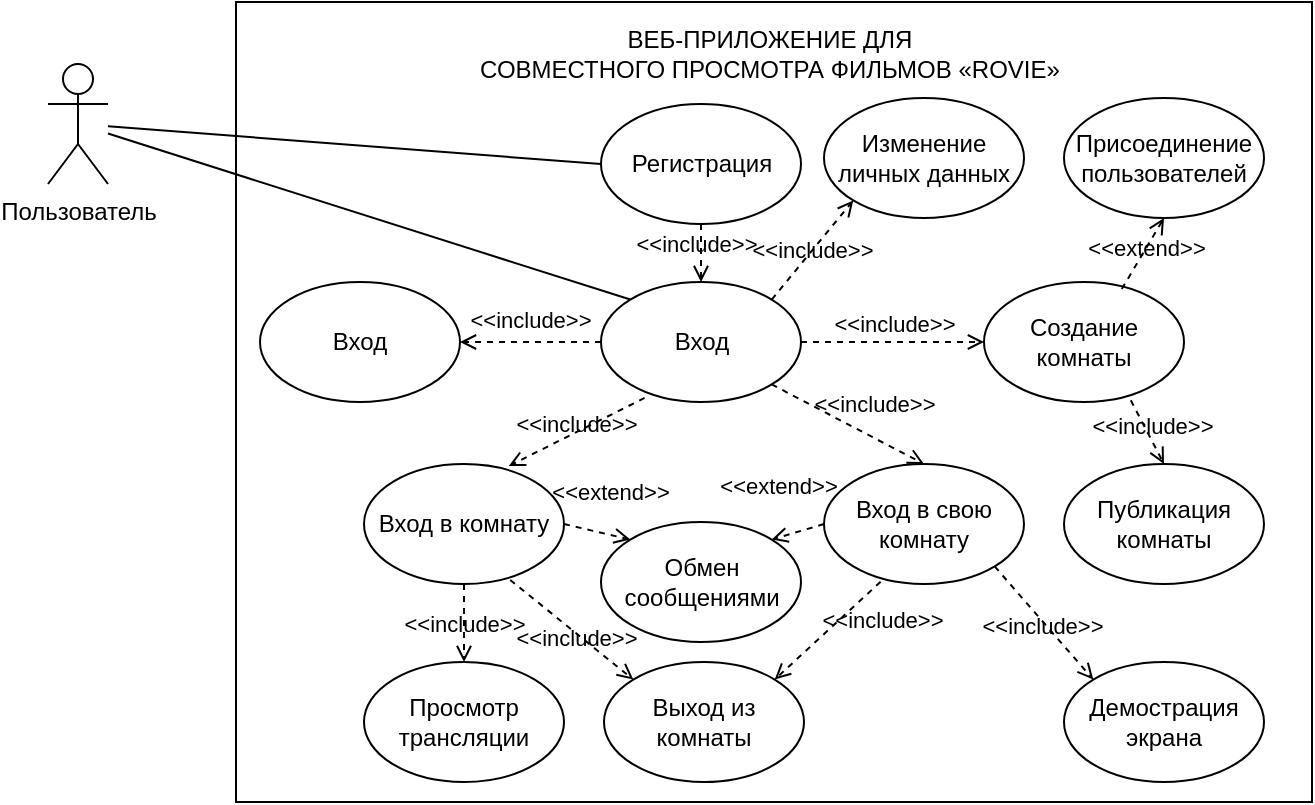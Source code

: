 <mxfile version="21.3.2" type="device">
  <diagram name="Page-1" id="42789a77-a242-8287-6e28-9cd8cfd52e62">
    <mxGraphModel dx="996" dy="581" grid="0" gridSize="10" guides="1" tooltips="1" connect="1" arrows="1" fold="1" page="1" pageScale="1" pageWidth="1100" pageHeight="850" background="none" math="0" shadow="0">
      <root>
        <mxCell id="0" />
        <mxCell id="1" parent="0" />
        <mxCell id="KwG3Jb2PW4bPFZMdg0zC-44" value="" style="rounded=0;whiteSpace=wrap;html=1;" parent="1" vertex="1">
          <mxGeometry x="271" y="210" width="538" height="400" as="geometry" />
        </mxCell>
        <mxCell id="KwG3Jb2PW4bPFZMdg0zC-1" value="Пользователь" style="shape=umlActor;verticalLabelPosition=bottom;verticalAlign=top;html=1;" parent="1" vertex="1">
          <mxGeometry x="177" y="241" width="30" height="60" as="geometry" />
        </mxCell>
        <mxCell id="KwG3Jb2PW4bPFZMdg0zC-4" value="" style="endArrow=none;html=1;rounded=0;entryX=0;entryY=0.5;entryDx=0;entryDy=0;" parent="1" target="KwG3Jb2PW4bPFZMdg0zC-6" edge="1" source="KwG3Jb2PW4bPFZMdg0zC-1">
          <mxGeometry width="50" height="50" relative="1" as="geometry">
            <mxPoint x="305" y="330" as="sourcePoint" />
            <mxPoint x="509" y="331" as="targetPoint" />
          </mxGeometry>
        </mxCell>
        <mxCell id="KwG3Jb2PW4bPFZMdg0zC-6" value="Регистрация" style="ellipse;whiteSpace=wrap;html=1;" parent="1" vertex="1">
          <mxGeometry x="453.5" y="261" width="100" height="60" as="geometry" />
        </mxCell>
        <mxCell id="KwG3Jb2PW4bPFZMdg0zC-7" value="Вход" style="ellipse;whiteSpace=wrap;html=1;" parent="1" vertex="1">
          <mxGeometry x="453.5" y="350" width="100" height="60" as="geometry" />
        </mxCell>
        <mxCell id="KwG3Jb2PW4bPFZMdg0zC-8" value="" style="endArrow=none;html=1;rounded=0;entryX=0;entryY=0;entryDx=0;entryDy=0;" parent="1" target="KwG3Jb2PW4bPFZMdg0zC-7" edge="1" source="KwG3Jb2PW4bPFZMdg0zC-1">
          <mxGeometry width="50" height="50" relative="1" as="geometry">
            <mxPoint x="302" y="288" as="sourcePoint" />
            <mxPoint x="539" y="371" as="targetPoint" />
          </mxGeometry>
        </mxCell>
        <mxCell id="KwG3Jb2PW4bPFZMdg0zC-9" value="Изменение личных данных" style="ellipse;whiteSpace=wrap;html=1;" parent="1" vertex="1">
          <mxGeometry x="565" y="258" width="100" height="60" as="geometry" />
        </mxCell>
        <mxCell id="KwG3Jb2PW4bPFZMdg0zC-10" value="Создание комнаты" style="ellipse;whiteSpace=wrap;html=1;" parent="1" vertex="1">
          <mxGeometry x="645" y="350" width="100" height="60" as="geometry" />
        </mxCell>
        <mxCell id="KwG3Jb2PW4bPFZMdg0zC-11" value="Присоединение пользователей" style="ellipse;whiteSpace=wrap;html=1;" parent="1" vertex="1">
          <mxGeometry x="685" y="258" width="100" height="60" as="geometry" />
        </mxCell>
        <mxCell id="KwG3Jb2PW4bPFZMdg0zC-12" value="Публикация комнаты" style="ellipse;whiteSpace=wrap;html=1;" parent="1" vertex="1">
          <mxGeometry x="685" y="441" width="100" height="60" as="geometry" />
        </mxCell>
        <mxCell id="KwG3Jb2PW4bPFZMdg0zC-13" value="Вход в комнату" style="ellipse;whiteSpace=wrap;html=1;" parent="1" vertex="1">
          <mxGeometry x="335" y="441" width="100" height="60" as="geometry" />
        </mxCell>
        <mxCell id="KwG3Jb2PW4bPFZMdg0zC-14" value="Вход в свою комнату" style="ellipse;whiteSpace=wrap;html=1;" parent="1" vertex="1">
          <mxGeometry x="565" y="441" width="100" height="60" as="geometry" />
        </mxCell>
        <mxCell id="KwG3Jb2PW4bPFZMdg0zC-15" value="Демострация экрана" style="ellipse;whiteSpace=wrap;html=1;" parent="1" vertex="1">
          <mxGeometry x="685" y="540" width="100" height="60" as="geometry" />
        </mxCell>
        <mxCell id="KwG3Jb2PW4bPFZMdg0zC-16" value="Обмен сообщениями" style="ellipse;whiteSpace=wrap;html=1;" parent="1" vertex="1">
          <mxGeometry x="453.5" y="470" width="100" height="60" as="geometry" />
        </mxCell>
        <mxCell id="KwG3Jb2PW4bPFZMdg0zC-17" value="Выход из комнаты" style="ellipse;whiteSpace=wrap;html=1;" parent="1" vertex="1">
          <mxGeometry x="455" y="540" width="100" height="60" as="geometry" />
        </mxCell>
        <mxCell id="KwG3Jb2PW4bPFZMdg0zC-31" value="&amp;lt;&amp;lt;include&amp;gt;&amp;gt;" style="html=1;verticalAlign=bottom;labelBackgroundColor=none;endArrow=open;endFill=0;dashed=1;rounded=0;exitX=1;exitY=1;exitDx=0;exitDy=0;entryX=0;entryY=0;entryDx=0;entryDy=0;" parent="1" source="KwG3Jb2PW4bPFZMdg0zC-14" target="KwG3Jb2PW4bPFZMdg0zC-15" edge="1">
          <mxGeometry x="0.186" y="-8" width="160" relative="1" as="geometry">
            <mxPoint x="869" y="641" as="sourcePoint" />
            <mxPoint x="1029" y="641" as="targetPoint" />
            <mxPoint as="offset" />
          </mxGeometry>
        </mxCell>
        <mxCell id="KwG3Jb2PW4bPFZMdg0zC-32" value="&amp;lt;&amp;lt;extend&amp;gt;&amp;gt;" style="html=1;verticalAlign=bottom;labelBackgroundColor=none;endArrow=open;endFill=0;dashed=1;rounded=0;exitX=0.689;exitY=0.058;exitDx=0;exitDy=0;entryX=0.5;entryY=1;entryDx=0;entryDy=0;exitPerimeter=0;" parent="1" source="KwG3Jb2PW4bPFZMdg0zC-10" target="KwG3Jb2PW4bPFZMdg0zC-11" edge="1">
          <mxGeometry x="-0.216" y="-5" width="160" relative="1" as="geometry">
            <mxPoint x="859" y="441" as="sourcePoint" />
            <mxPoint x="1019" y="441" as="targetPoint" />
            <mxPoint as="offset" />
          </mxGeometry>
        </mxCell>
        <mxCell id="KwG3Jb2PW4bPFZMdg0zC-34" value="&amp;lt;&amp;lt;extend&amp;gt;&amp;gt;" style="html=1;verticalAlign=bottom;labelBackgroundColor=none;endArrow=open;endFill=0;dashed=1;rounded=0;exitX=1;exitY=0.5;exitDx=0;exitDy=0;entryX=0;entryY=0;entryDx=0;entryDy=0;" parent="1" source="KwG3Jb2PW4bPFZMdg0zC-13" target="KwG3Jb2PW4bPFZMdg0zC-16" edge="1">
          <mxGeometry x="0.238" y="12" width="160" relative="1" as="geometry">
            <mxPoint x="319" y="551" as="sourcePoint" />
            <mxPoint x="479" y="551" as="targetPoint" />
            <mxPoint as="offset" />
          </mxGeometry>
        </mxCell>
        <mxCell id="KwG3Jb2PW4bPFZMdg0zC-36" value="&amp;lt;&amp;lt;include&amp;gt;&amp;gt;" style="html=1;verticalAlign=bottom;labelBackgroundColor=none;endArrow=open;endFill=0;dashed=1;rounded=0;exitX=1;exitY=0;exitDx=0;exitDy=0;entryX=0;entryY=1;entryDx=0;entryDy=0;" parent="1" source="KwG3Jb2PW4bPFZMdg0zC-7" target="KwG3Jb2PW4bPFZMdg0zC-9" edge="1">
          <mxGeometry x="-0.219" y="-5" width="160" relative="1" as="geometry">
            <mxPoint x="489" y="621" as="sourcePoint" />
            <mxPoint x="649" y="621" as="targetPoint" />
            <mxPoint as="offset" />
          </mxGeometry>
        </mxCell>
        <mxCell id="KwG3Jb2PW4bPFZMdg0zC-37" value="&amp;lt;&amp;lt;include&amp;gt;&amp;gt;" style="html=1;verticalAlign=bottom;labelBackgroundColor=none;endArrow=open;endFill=0;dashed=1;rounded=0;exitX=1;exitY=0.5;exitDx=0;exitDy=0;entryX=0;entryY=0.5;entryDx=0;entryDy=0;" parent="1" source="KwG3Jb2PW4bPFZMdg0zC-7" target="KwG3Jb2PW4bPFZMdg0zC-10" edge="1">
          <mxGeometry width="160" relative="1" as="geometry">
            <mxPoint x="509" y="641" as="sourcePoint" />
            <mxPoint x="669" y="641" as="targetPoint" />
          </mxGeometry>
        </mxCell>
        <mxCell id="KwG3Jb2PW4bPFZMdg0zC-38" value="&amp;lt;&amp;lt;include&amp;gt;&amp;gt;" style="html=1;verticalAlign=bottom;labelBackgroundColor=none;endArrow=open;endFill=0;dashed=1;rounded=0;exitX=0.218;exitY=0.966;exitDx=0;exitDy=0;entryX=0.724;entryY=0.017;entryDx=0;entryDy=0;entryPerimeter=0;exitPerimeter=0;" parent="1" source="KwG3Jb2PW4bPFZMdg0zC-7" target="KwG3Jb2PW4bPFZMdg0zC-13" edge="1">
          <mxGeometry x="0.071" y="4" width="160" relative="1" as="geometry">
            <mxPoint x="449" y="671" as="sourcePoint" />
            <mxPoint x="609" y="671" as="targetPoint" />
            <mxPoint as="offset" />
          </mxGeometry>
        </mxCell>
        <mxCell id="KwG3Jb2PW4bPFZMdg0zC-39" value="&amp;lt;&amp;lt;include&amp;gt;&amp;gt;" style="html=1;verticalAlign=bottom;labelBackgroundColor=none;endArrow=open;endFill=0;dashed=1;rounded=0;exitX=0.734;exitY=0.986;exitDx=0;exitDy=0;exitPerimeter=0;entryX=0.5;entryY=0;entryDx=0;entryDy=0;" parent="1" source="KwG3Jb2PW4bPFZMdg0zC-10" target="KwG3Jb2PW4bPFZMdg0zC-12" edge="1">
          <mxGeometry x="0.325" y="-1" width="160" relative="1" as="geometry">
            <mxPoint x="439" y="691" as="sourcePoint" />
            <mxPoint x="759" y="440" as="targetPoint" />
            <mxPoint as="offset" />
          </mxGeometry>
        </mxCell>
        <mxCell id="KwG3Jb2PW4bPFZMdg0zC-40" value="&amp;lt;&amp;lt;include&amp;gt;&amp;gt;" style="html=1;verticalAlign=bottom;labelBackgroundColor=none;endArrow=open;endFill=0;dashed=1;rounded=0;exitX=0.731;exitY=0.966;exitDx=0;exitDy=0;entryX=0;entryY=0;entryDx=0;entryDy=0;exitPerimeter=0;" parent="1" source="KwG3Jb2PW4bPFZMdg0zC-13" target="KwG3Jb2PW4bPFZMdg0zC-17" edge="1">
          <mxGeometry x="0.241" y="-9" width="160" relative="1" as="geometry">
            <mxPoint x="329" y="631" as="sourcePoint" />
            <mxPoint x="489" y="631" as="targetPoint" />
            <mxPoint as="offset" />
          </mxGeometry>
        </mxCell>
        <mxCell id="KwG3Jb2PW4bPFZMdg0zC-41" value="&amp;lt;&amp;lt;include&amp;gt;&amp;gt;" style="html=1;verticalAlign=bottom;labelBackgroundColor=none;endArrow=open;endFill=0;dashed=1;rounded=0;exitX=0.283;exitY=0.981;exitDx=0;exitDy=0;entryX=1;entryY=0;entryDx=0;entryDy=0;exitPerimeter=0;" parent="1" source="KwG3Jb2PW4bPFZMdg0zC-14" target="KwG3Jb2PW4bPFZMdg0zC-17" edge="1">
          <mxGeometry x="-0.482" y="21" width="160" relative="1" as="geometry">
            <mxPoint x="379" y="681" as="sourcePoint" />
            <mxPoint x="539" y="681" as="targetPoint" />
            <mxPoint as="offset" />
          </mxGeometry>
        </mxCell>
        <mxCell id="KwG3Jb2PW4bPFZMdg0zC-45" value="&amp;lt;&amp;lt;extend&amp;gt;&amp;gt;" style="html=1;verticalAlign=bottom;labelBackgroundColor=none;endArrow=open;endFill=0;dashed=1;rounded=0;exitX=0;exitY=0.5;exitDx=0;exitDy=0;entryX=1;entryY=0;entryDx=0;entryDy=0;" parent="1" source="KwG3Jb2PW4bPFZMdg0zC-14" target="KwG3Jb2PW4bPFZMdg0zC-16" edge="1">
          <mxGeometry x="0.389" y="-16" width="160" relative="1" as="geometry">
            <mxPoint x="445" y="481" as="sourcePoint" />
            <mxPoint x="480" y="509" as="targetPoint" />
            <mxPoint as="offset" />
          </mxGeometry>
        </mxCell>
        <mxCell id="KwG3Jb2PW4bPFZMdg0zC-47" value="Просмотр трансляции" style="ellipse;whiteSpace=wrap;html=1;" parent="1" vertex="1">
          <mxGeometry x="335" y="540" width="100" height="60" as="geometry" />
        </mxCell>
        <mxCell id="KwG3Jb2PW4bPFZMdg0zC-48" value="&amp;lt;&amp;lt;include&amp;gt;&amp;gt;" style="html=1;verticalAlign=bottom;labelBackgroundColor=none;endArrow=open;endFill=0;dashed=1;rounded=0;exitX=0.5;exitY=1;exitDx=0;exitDy=0;entryX=0.5;entryY=0;entryDx=0;entryDy=0;" parent="1" source="KwG3Jb2PW4bPFZMdg0zC-13" target="KwG3Jb2PW4bPFZMdg0zC-47" edge="1">
          <mxGeometry x="0.487" width="160" relative="1" as="geometry">
            <mxPoint x="418" y="509" as="sourcePoint" />
            <mxPoint x="480" y="559" as="targetPoint" />
            <mxPoint as="offset" />
          </mxGeometry>
        </mxCell>
        <mxCell id="KwG3Jb2PW4bPFZMdg0zC-49" value="&amp;lt;&amp;lt;include&amp;gt;&amp;gt;" style="html=1;verticalAlign=bottom;labelBackgroundColor=none;endArrow=open;endFill=0;dashed=1;rounded=0;entryX=0.5;entryY=0;entryDx=0;entryDy=0;exitX=0.5;exitY=1;exitDx=0;exitDy=0;" parent="1" source="KwG3Jb2PW4bPFZMdg0zC-6" target="KwG3Jb2PW4bPFZMdg0zC-7" edge="1">
          <mxGeometry x="0.31" y="-3" width="160" relative="1" as="geometry">
            <mxPoint x="549" y="369" as="sourcePoint" />
            <mxPoint x="610" y="322" as="targetPoint" />
            <mxPoint as="offset" />
          </mxGeometry>
        </mxCell>
        <mxCell id="KwG3Jb2PW4bPFZMdg0zC-50" value="&lt;p style=&quot;text-indent: 0cm;&quot; align=&quot;center&quot; class=&quot;-&quot;&gt;ВЕБ-ПРИЛОЖЕНИЕ ДЛЯ СОВМЕСТНОГО&amp;nbsp;&lt;span style=&quot;text-indent: 0cm; background-color: initial;&quot; lang=&quot;RU&quot;&gt;ПРОСМОТРА ФИЛЬМОВ «&lt;/span&gt;&lt;span style=&quot;text-indent: 0cm; background-color: initial;&quot; lang=&quot;EN-US&quot;&gt;ROVIE&lt;/span&gt;&lt;span style=&quot;text-indent: 0cm; background-color: initial;&quot; lang=&quot;RU&quot;&gt;»&lt;/span&gt;&lt;/p&gt;" style="text;html=1;strokeColor=none;fillColor=none;align=center;verticalAlign=middle;whiteSpace=wrap;rounded=0;" parent="1" vertex="1">
          <mxGeometry x="383" y="221" width="310" height="30" as="geometry" />
        </mxCell>
        <mxCell id="KwG3Jb2PW4bPFZMdg0zC-51" value="&amp;lt;&amp;lt;include&amp;gt;&amp;gt;" style="html=1;verticalAlign=bottom;labelBackgroundColor=none;endArrow=open;endFill=0;dashed=1;rounded=0;exitX=1;exitY=1;exitDx=0;exitDy=0;entryX=0.5;entryY=0;entryDx=0;entryDy=0;" parent="1" source="KwG3Jb2PW4bPFZMdg0zC-7" target="KwG3Jb2PW4bPFZMdg0zC-14" edge="1">
          <mxGeometry x="0.258" y="7" width="160" relative="1" as="geometry">
            <mxPoint x="485" y="418" as="sourcePoint" />
            <mxPoint x="417" y="452" as="targetPoint" />
            <mxPoint as="offset" />
          </mxGeometry>
        </mxCell>
        <mxCell id="_MeU0OYGpAk7aclHuxme-1" value="Вход" style="ellipse;whiteSpace=wrap;html=1;" vertex="1" parent="1">
          <mxGeometry x="283" y="350" width="100" height="60" as="geometry" />
        </mxCell>
        <mxCell id="_MeU0OYGpAk7aclHuxme-3" value="&amp;lt;&amp;lt;include&amp;gt;&amp;gt;" style="html=1;verticalAlign=bottom;labelBackgroundColor=none;endArrow=open;endFill=0;dashed=1;rounded=0;exitX=0;exitY=0.5;exitDx=0;exitDy=0;entryX=1;entryY=0.5;entryDx=0;entryDy=0;" edge="1" parent="1" source="KwG3Jb2PW4bPFZMdg0zC-7" target="_MeU0OYGpAk7aclHuxme-1">
          <mxGeometry x="0.035" y="-2" width="160" relative="1" as="geometry">
            <mxPoint x="485" y="418" as="sourcePoint" />
            <mxPoint x="417" y="452" as="targetPoint" />
            <mxPoint x="1" as="offset" />
          </mxGeometry>
        </mxCell>
      </root>
    </mxGraphModel>
  </diagram>
</mxfile>
